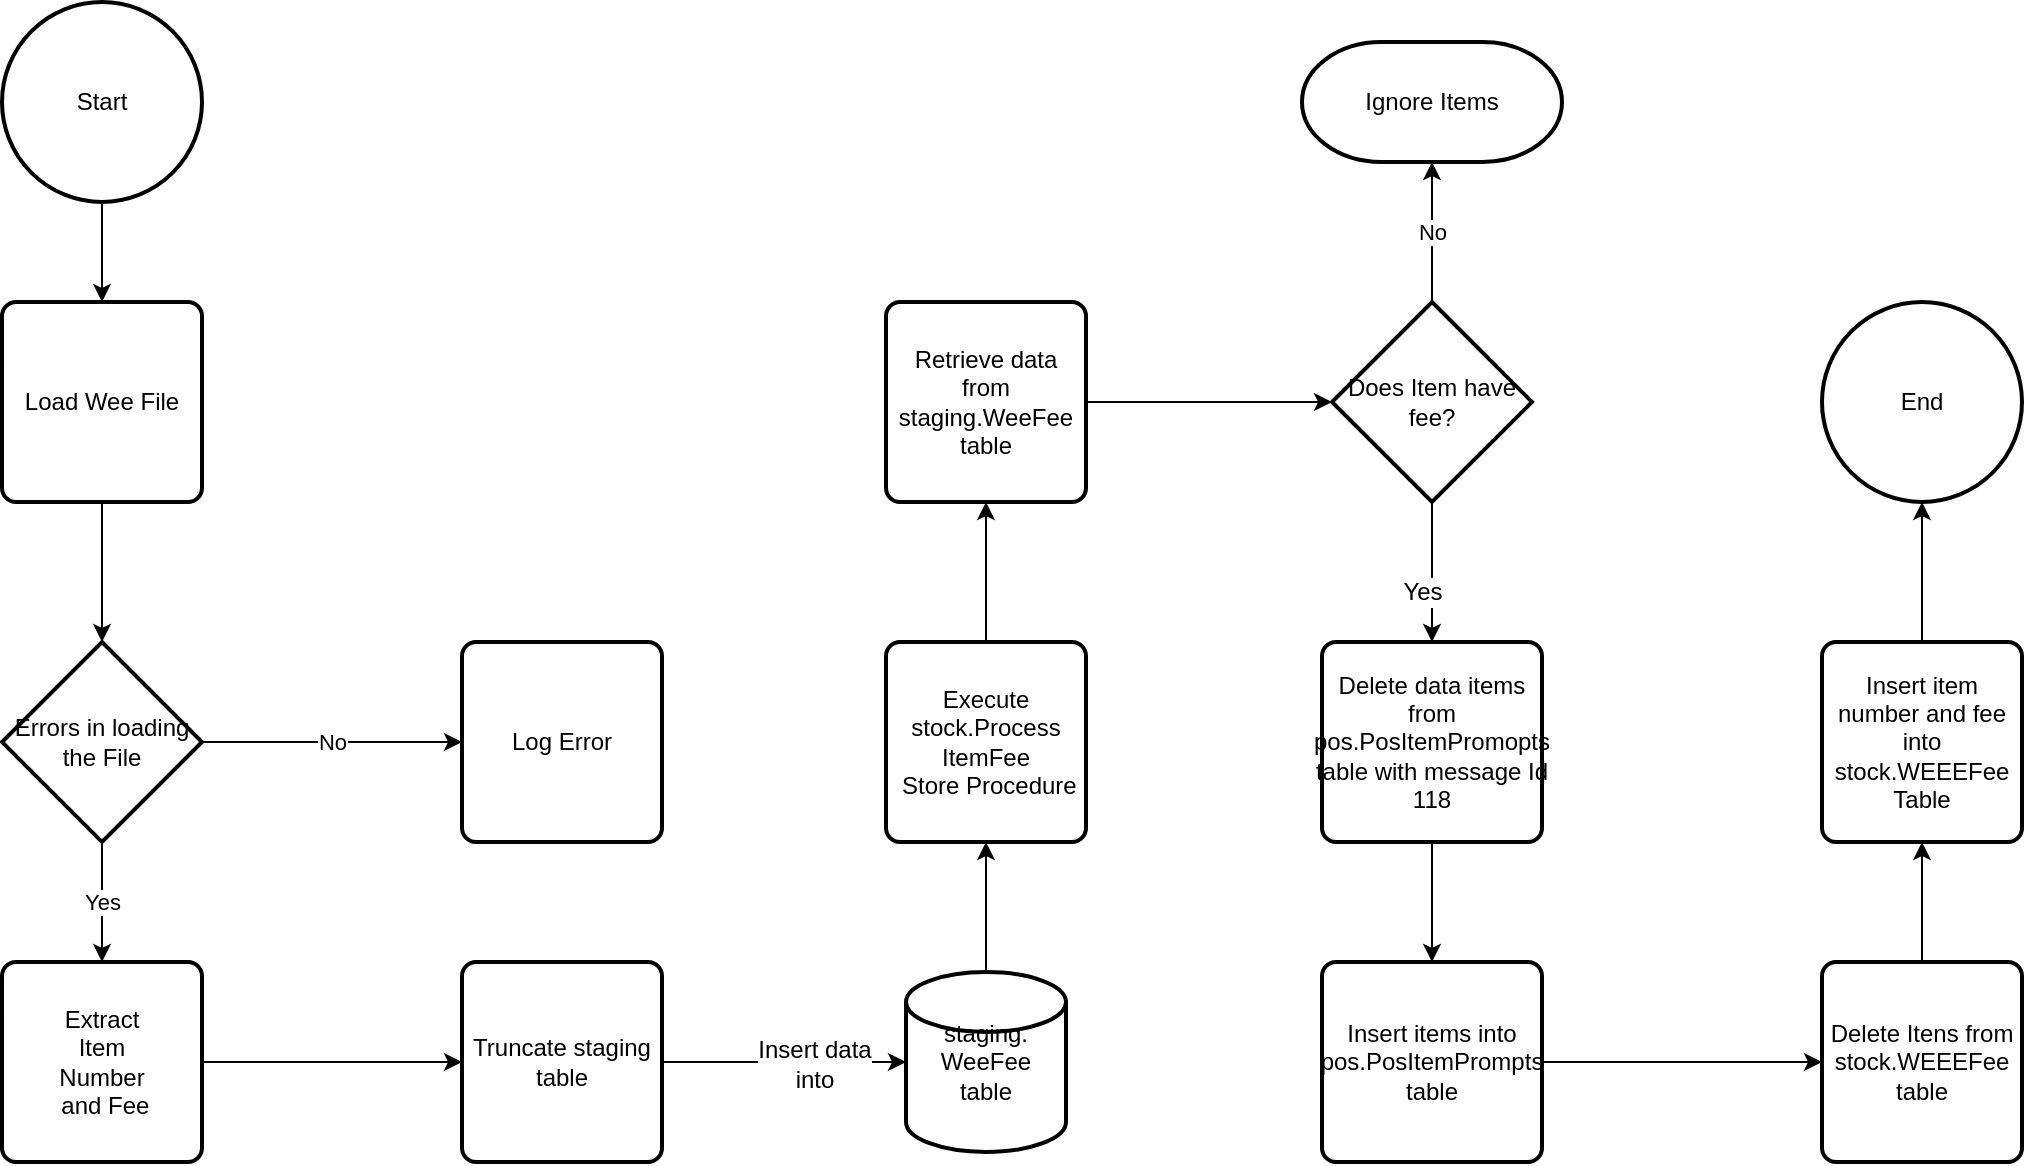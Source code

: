 <mxfile version="11.0.9"><diagram name="Page-1" id="8ce9d11a-91a2-4d17-14d8-a56ed91bf033"><mxGraphModel dx="1422" dy="867" grid="1" gridSize="10" guides="1" tooltips="1" connect="1" arrows="1" fold="1" page="1" pageScale="1" pageWidth="1100" pageHeight="850" background="#ffffff" math="0" shadow="0"><root><mxCell id="0"/><mxCell id="1" parent="0"/><mxCell id="VX6GRxS-AcayvJCksx1X-1" value="Start" style="strokeWidth=2;html=1;shape=mxgraph.flowchart.start_2;whiteSpace=wrap;" parent="1" vertex="1"><mxGeometry x="30" y="40" width="100" height="100" as="geometry"/></mxCell><mxCell id="VX6GRxS-AcayvJCksx1X-32" value="" style="edgeStyle=orthogonalEdgeStyle;rounded=0;orthogonalLoop=1;jettySize=auto;html=1;entryX=0.5;entryY=0;entryDx=0;entryDy=0;entryPerimeter=0;" parent="1" source="VX6GRxS-AcayvJCksx1X-3" target="hg6REaemVKCSksJH3C2_-17" edge="1"><mxGeometry relative="1" as="geometry"/></mxCell><mxCell id="VX6GRxS-AcayvJCksx1X-3" value="Load Wee File" style="rounded=1;whiteSpace=wrap;html=1;absoluteArcSize=1;arcSize=14;strokeWidth=2;gradientColor=#ffffff;" parent="1" vertex="1"><mxGeometry x="30" y="190" width="100" height="100" as="geometry"/></mxCell><mxCell id="VX6GRxS-AcayvJCksx1X-31" value="Extract&lt;br&gt;Item&lt;br&gt;Number&lt;br&gt;&amp;nbsp;and Fee" style="rounded=1;whiteSpace=wrap;html=1;absoluteArcSize=1;arcSize=14;strokeWidth=2;gradientColor=#ffffff;" parent="1" vertex="1"><mxGeometry x="30" y="520" width="100" height="100" as="geometry"/></mxCell><mxCell id="Sq_xJO_kvMFvU-KXXEgd-5" value="" style="edgeStyle=orthogonalEdgeStyle;rounded=0;orthogonalLoop=1;jettySize=auto;html=1;" edge="1" parent="1" source="VX6GRxS-AcayvJCksx1X-8" target="Sq_xJO_kvMFvU-KXXEgd-4"><mxGeometry relative="1" as="geometry"/></mxCell><mxCell id="VX6GRxS-AcayvJCksx1X-8" value="Delete data items from pos.PosItemPromopts table with message Id 118" style="rounded=1;whiteSpace=wrap;html=1;absoluteArcSize=1;arcSize=14;strokeWidth=2;gradientColor=#ffffff;" parent="1" vertex="1"><mxGeometry x="690" y="360" width="110" height="100" as="geometry"/></mxCell><mxCell id="Sq_xJO_kvMFvU-KXXEgd-4" value="Insert items into pos.PosItemPrompts table" style="rounded=1;whiteSpace=wrap;html=1;absoluteArcSize=1;arcSize=14;strokeWidth=2;gradientColor=#ffffff;" vertex="1" parent="1"><mxGeometry x="690" y="520" width="110" height="100" as="geometry"/></mxCell><mxCell id="Sq_xJO_kvMFvU-KXXEgd-7" value="" style="edgeStyle=orthogonalEdgeStyle;rounded=0;orthogonalLoop=1;jettySize=auto;html=1;entryX=0.5;entryY=1;entryDx=0;entryDy=0;exitX=0.5;exitY=0;exitDx=0;exitDy=0;" edge="1" parent="1" source="Sq_xJO_kvMFvU-KXXEgd-6" target="VX6GRxS-AcayvJCksx1X-11"><mxGeometry relative="1" as="geometry"><mxPoint x="920" y="480" as="sourcePoint"/></mxGeometry></mxCell><mxCell id="VX6GRxS-AcayvJCksx1X-11" value="Insert item number and fee into stock.WEEEFee Table" style="rounded=1;whiteSpace=wrap;html=1;absoluteArcSize=1;arcSize=14;strokeWidth=2;gradientColor=#ffffff;" parent="1" vertex="1"><mxGeometry x="940" y="360" width="100" height="100" as="geometry"/></mxCell><mxCell id="Sq_xJO_kvMFvU-KXXEgd-6" value="Delete Itens from stock.WEEEFee table" style="rounded=1;whiteSpace=wrap;html=1;absoluteArcSize=1;arcSize=14;strokeWidth=2;gradientColor=#ffffff;" vertex="1" parent="1"><mxGeometry x="940" y="520" width="100" height="100" as="geometry"/></mxCell><mxCell id="VX6GRxS-AcayvJCksx1X-15" value="Ignore Items" style="strokeWidth=2;html=1;shape=mxgraph.flowchart.terminator;whiteSpace=wrap;rounded=1;gradientColor=#ffffff;" parent="1" vertex="1"><mxGeometry x="680" y="60" width="130" height="60" as="geometry"/></mxCell><mxCell id="VX6GRxS-AcayvJCksx1X-16" value="No" style="endArrow=classic;html=1;" parent="1" edge="1"><mxGeometry width="50" height="50" relative="1" as="geometry"><mxPoint x="745" y="190" as="sourcePoint"/><mxPoint x="745" y="120" as="targetPoint"/><Array as="points"/></mxGeometry></mxCell><mxCell id="VX6GRxS-AcayvJCksx1X-22" value="End" style="strokeWidth=2;html=1;shape=mxgraph.flowchart.start_2;whiteSpace=wrap;rounded=1;gradientColor=#ffffff;" parent="1" vertex="1"><mxGeometry x="940" y="190" width="100" height="100" as="geometry"/></mxCell><mxCell id="VX6GRxS-AcayvJCksx1X-25" value="" style="edgeStyle=segmentEdgeStyle;endArrow=classic;html=1;entryX=0.5;entryY=1;entryDx=0;entryDy=0;entryPerimeter=0;exitX=0.5;exitY=0;exitDx=0;exitDy=0;" parent="1" source="VX6GRxS-AcayvJCksx1X-11" target="VX6GRxS-AcayvJCksx1X-22" edge="1"><mxGeometry width="50" height="50" relative="1" as="geometry"><mxPoint x="1327.5" y="370" as="sourcePoint"/><mxPoint x="627.5" y="550" as="targetPoint"/><Array as="points"/></mxGeometry></mxCell><mxCell id="VX6GRxS-AcayvJCksx1X-28" value="Does Item have fee?" style="strokeWidth=2;html=1;shape=mxgraph.flowchart.decision;whiteSpace=wrap;rounded=1;gradientColor=#ffffff;" parent="1" vertex="1"><mxGeometry x="695" y="190" width="100" height="100" as="geometry"/></mxCell><mxCell id="Sq_xJO_kvMFvU-KXXEgd-3" value="" style="edgeStyle=orthogonalEdgeStyle;rounded=0;orthogonalLoop=1;jettySize=auto;html=1;entryX=0;entryY=0.5;entryDx=0;entryDy=0;" edge="1" parent="1" target="hg6REaemVKCSksJH3C2_-3"><mxGeometry relative="1" as="geometry"><mxPoint x="129" y="570" as="sourcePoint"/><mxPoint x="450" y="450" as="targetPoint"/><Array as="points"><mxPoint x="129" y="570"/></Array></mxGeometry></mxCell><mxCell id="hg6REaemVKCSksJH3C2_-3" value="Truncate staging table" style="rounded=1;whiteSpace=wrap;html=1;absoluteArcSize=1;arcSize=14;strokeWidth=2;" parent="1" vertex="1"><mxGeometry x="260" y="520" width="100" height="100" as="geometry"/></mxCell><mxCell id="hg6REaemVKCSksJH3C2_-6" value="staging.&lt;br&gt;WeeFee&lt;br&gt;table" style="strokeWidth=2;html=1;shape=mxgraph.flowchart.database;whiteSpace=wrap;" parent="1" vertex="1"><mxGeometry x="482" y="525" width="80" height="90" as="geometry"/></mxCell><mxCell id="hg6REaemVKCSksJH3C2_-7" value="" style="endArrow=classic;html=1;entryX=0;entryY=0.5;entryDx=0;entryDy=0;entryPerimeter=0;" parent="1" source="hg6REaemVKCSksJH3C2_-3" target="hg6REaemVKCSksJH3C2_-6" edge="1"><mxGeometry width="50" height="50" relative="1" as="geometry"><mxPoint x="310" y="570" as="sourcePoint"/><mxPoint x="270" y="640" as="targetPoint"/></mxGeometry></mxCell><mxCell id="hg6REaemVKCSksJH3C2_-8" value="Insert data&lt;br&gt;into" style="text;html=1;resizable=0;points=[];align=center;verticalAlign=middle;labelBackgroundColor=#ffffff;" parent="hg6REaemVKCSksJH3C2_-7" vertex="1" connectable="0"><mxGeometry x="0.24" y="-1" relative="1" as="geometry"><mxPoint as="offset"/></mxGeometry></mxCell><mxCell id="hg6REaemVKCSksJH3C2_-9" value="Execute stock.Process&lt;br&gt;ItemFee&lt;br&gt;&amp;nbsp;Store Procedure" style="rounded=1;whiteSpace=wrap;html=1;absoluteArcSize=1;arcSize=14;strokeWidth=2;" parent="1" vertex="1"><mxGeometry x="472" y="360" width="100" height="100" as="geometry"/></mxCell><mxCell id="hg6REaemVKCSksJH3C2_-10" value="" style="endArrow=classic;html=1;entryX=0.5;entryY=1;entryDx=0;entryDy=0;exitX=0.5;exitY=0;exitDx=0;exitDy=0;exitPerimeter=0;" parent="1" source="hg6REaemVKCSksJH3C2_-6" target="hg6REaemVKCSksJH3C2_-9" edge="1"><mxGeometry width="50" height="50" relative="1" as="geometry"><mxPoint x="572" y="610" as="sourcePoint"/><mxPoint x="622" y="560" as="targetPoint"/></mxGeometry></mxCell><mxCell id="hg6REaemVKCSksJH3C2_-11" value="Retrieve data from staging.WeeFee table" style="rounded=1;whiteSpace=wrap;html=1;absoluteArcSize=1;arcSize=14;strokeWidth=2;" parent="1" vertex="1"><mxGeometry x="472" y="190" width="100" height="100" as="geometry"/></mxCell><mxCell id="hg6REaemVKCSksJH3C2_-12" value="" style="endArrow=classic;html=1;entryX=0.5;entryY=1;entryDx=0;entryDy=0;exitX=0.5;exitY=0;exitDx=0;exitDy=0;" parent="1" source="hg6REaemVKCSksJH3C2_-9" target="hg6REaemVKCSksJH3C2_-11" edge="1"><mxGeometry width="50" height="50" relative="1" as="geometry"><mxPoint x="282" y="790" as="sourcePoint"/><mxPoint x="332" y="740" as="targetPoint"/></mxGeometry></mxCell><mxCell id="hg6REaemVKCSksJH3C2_-13" value="" style="endArrow=classic;html=1;entryX=0;entryY=0.5;entryDx=0;entryDy=0;entryPerimeter=0;exitX=1;exitY=0.5;exitDx=0;exitDy=0;" parent="1" source="hg6REaemVKCSksJH3C2_-11" target="VX6GRxS-AcayvJCksx1X-28" edge="1"><mxGeometry width="50" height="50" relative="1" as="geometry"><mxPoint x="875" y="535" as="sourcePoint"/><mxPoint x="925" y="485" as="targetPoint"/></mxGeometry></mxCell><mxCell id="hg6REaemVKCSksJH3C2_-14" value="" style="endArrow=classic;html=1;exitX=0.5;exitY=1;exitDx=0;exitDy=0;exitPerimeter=0;entryX=0.5;entryY=0;entryDx=0;entryDy=0;" parent="1" source="VX6GRxS-AcayvJCksx1X-28" target="VX6GRxS-AcayvJCksx1X-8" edge="1"><mxGeometry width="50" height="50" relative="1" as="geometry"><mxPoint x="975" y="560" as="sourcePoint"/><mxPoint x="1025" y="510" as="targetPoint"/></mxGeometry></mxCell><mxCell id="hg6REaemVKCSksJH3C2_-15" value="Yes" style="text;html=1;resizable=0;points=[];align=center;verticalAlign=middle;labelBackgroundColor=#ffffff;" parent="hg6REaemVKCSksJH3C2_-14" vertex="1" connectable="0"><mxGeometry x="0.289" y="-5" relative="1" as="geometry"><mxPoint as="offset"/></mxGeometry></mxCell><mxCell id="hg6REaemVKCSksJH3C2_-17" value="Errors in loading the File" style="strokeWidth=2;html=1;shape=mxgraph.flowchart.decision;whiteSpace=wrap;" parent="1" vertex="1"><mxGeometry x="30" y="360" width="100" height="100" as="geometry"/></mxCell><mxCell id="hg6REaemVKCSksJH3C2_-18" value="No" style="endArrow=classic;html=1;exitX=1;exitY=0.5;exitDx=0;exitDy=0;exitPerimeter=0;" parent="1" source="hg6REaemVKCSksJH3C2_-17" target="hg6REaemVKCSksJH3C2_-19" edge="1"><mxGeometry width="50" height="50" relative="1" as="geometry"><mxPoint x="30" y="630" as="sourcePoint"/><mxPoint x="210" y="410" as="targetPoint"/></mxGeometry></mxCell><mxCell id="hg6REaemVKCSksJH3C2_-19" value="Log Error" style="rounded=1;whiteSpace=wrap;html=1;absoluteArcSize=1;arcSize=14;strokeWidth=2;" parent="1" vertex="1"><mxGeometry x="260" y="360" width="100" height="100" as="geometry"/></mxCell><mxCell id="hg6REaemVKCSksJH3C2_-20" value="Yes" style="endArrow=classic;html=1;exitX=0.5;exitY=1;exitDx=0;exitDy=0;exitPerimeter=0;entryX=0.5;entryY=0;entryDx=0;entryDy=0;" parent="1" source="hg6REaemVKCSksJH3C2_-17" target="VX6GRxS-AcayvJCksx1X-31" edge="1"><mxGeometry width="50" height="50" relative="1" as="geometry"><mxPoint x="185" y="555" as="sourcePoint"/><mxPoint x="235" y="505" as="targetPoint"/></mxGeometry></mxCell><mxCell id="Sq_xJO_kvMFvU-KXXEgd-8" value="" style="endArrow=classic;html=1;exitX=1;exitY=0.5;exitDx=0;exitDy=0;entryX=0;entryY=0.5;entryDx=0;entryDy=0;" edge="1" parent="1" source="Sq_xJO_kvMFvU-KXXEgd-4" target="Sq_xJO_kvMFvU-KXXEgd-6"><mxGeometry width="50" height="50" relative="1" as="geometry"><mxPoint x="742.5" y="590" as="sourcePoint"/><mxPoint x="792.5" y="540" as="targetPoint"/></mxGeometry></mxCell><mxCell id="Sq_xJO_kvMFvU-KXXEgd-9" value="" style="endArrow=classic;html=1;entryX=0.5;entryY=0;entryDx=0;entryDy=0;exitX=0.5;exitY=1;exitDx=0;exitDy=0;exitPerimeter=0;" edge="1" parent="1" source="VX6GRxS-AcayvJCksx1X-1" target="VX6GRxS-AcayvJCksx1X-3"><mxGeometry width="50" height="50" relative="1" as="geometry"><mxPoint x="170" y="150" as="sourcePoint"/><mxPoint x="220" y="100" as="targetPoint"/></mxGeometry></mxCell></root></mxGraphModel></diagram></mxfile>